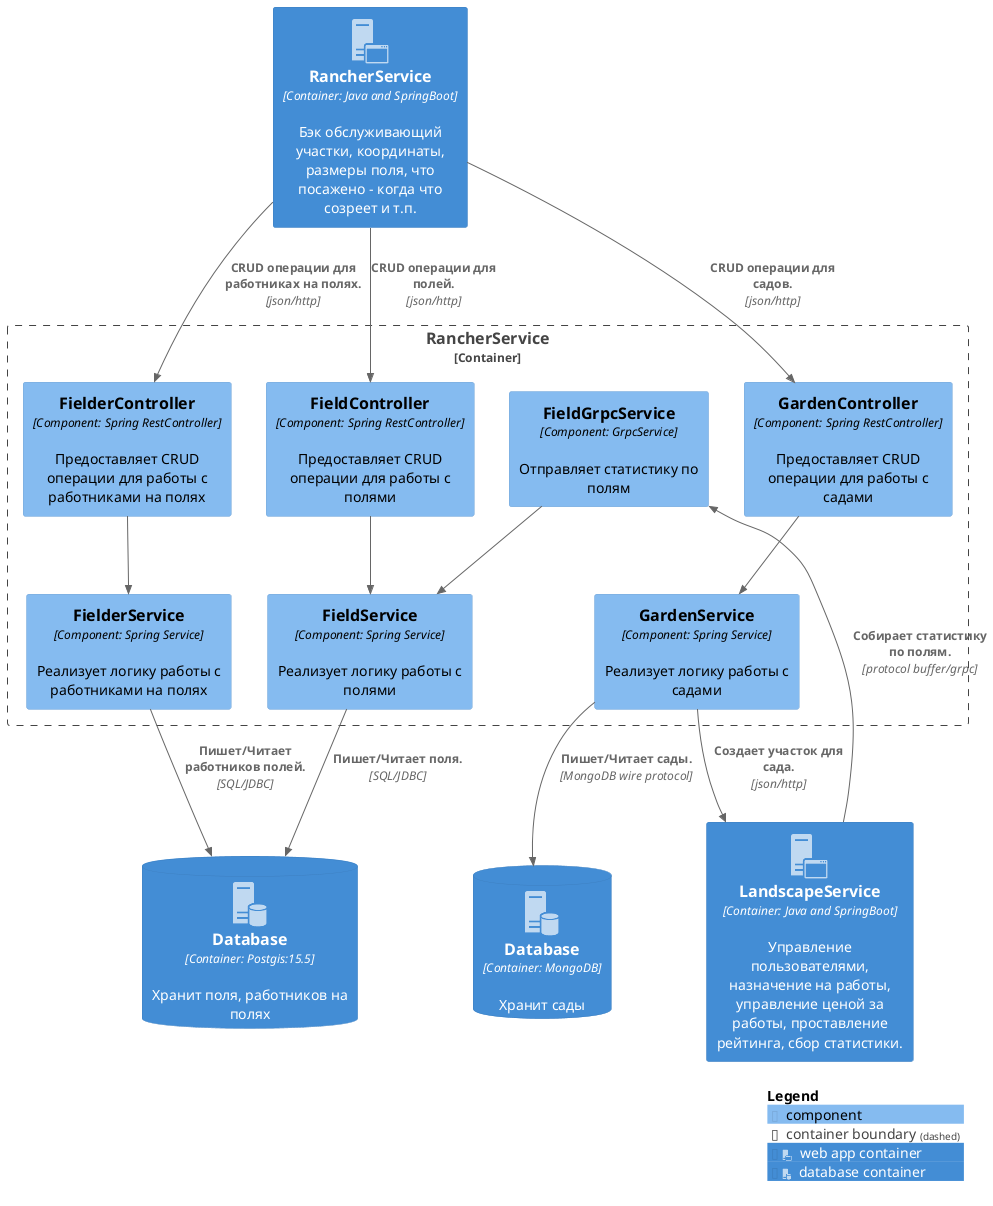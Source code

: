 @startuml Component
!include <C4/C4_Component>

!include <office/Servers/database_server>
!include <office/Servers/application_server>

AddContainerTag("webApp", $sprite="application_server", $legendText="web app container")
AddContainerTag("db", $sprite="database_server", $legendText="database container")

/'Services containers'/
Container(landscape_service, "LandscapeService", "Container: Java and SpringBoot", "Управление пользователями, назначение на работы, управление ценой за работы, проставление рейтинга, сбор статистики.", $tags="webApp")
Container(rancher_service, "RancherService", "Container: Java and SpringBoot", "Бэк обслуживающий участки, координаты, размеры поля, что посажено - когда что созреет и т.п.", $tags="webApp")

/'Create databases containers'/
ContainerDb(postgres, "Database", "Container: Postgis:15.5", "Хранит поля, работников на полях" ,$tags="db")
ContainerDb(mongo, "Database", "Container: MongoDB", "Хранит сады", $tags="db")

/'Create Rancher Service boundary'/
Container_Boundary(rancher, "RancherService") {
    Component(field_controller, "FieldController", "Component: Spring RestController", "Предоставляет CRUD операции для работы с полями")
    Component(field_service, "FieldService", "Component: Spring Service", "Реализует логику работы с полями")
    Component(field_grpc_service, "FieldGrpcService", "Component: GrpcService", "Отправляет статистику по полям")
    Component(fielder_controller, "FielderController", "Component: Spring RestController", "Предоставляет CRUD операции для работы с работниками на полях")
    Component(fielder_service, "FielderService", "Component: Spring Service", "Реализует логику работы с работниками на полях")
    Component(garden_controller, "GardenController", "Component: Spring RestController", "Предоставляет CRUD операции для работы с садами")
    Component(garden_service, "GardenService", "Component: Spring Service", "Реализует логику работы с садами")
}

/'Create relations between service and controllers'/
Rel(rancher_service, field_controller, "CRUD операции для полей.", "json/http")
Rel(rancher_service, fielder_controller, "CRUD операции для работниках на полях.", "json/http")
Rel(rancher_service, garden_controller, "CRUD операции для садов.", "json/http")

/'Create relations between controllers and services'/
Rel(field_controller, field_service, " ")
Rel(fielder_controller, fielder_service, " ")
Rel(garden_controller, garden_service, " ")

/'Create relations between grpc services and services'/
Rel(field_grpc_service, field_service, " ")

/'Create relations between services and repositories'/
Rel(field_service, postgres, "Пишет/Читает поля.", "SQL/JDBC")
Rel(fielder_service, postgres, "Пишет/Читает работников полей.", "SQL/JDBC")
Rel(garden_service, mongo, "Пишет/Читает сады.", "MongoDB wire protocol")

/'Create relations between containers'/
Rel(landscape_service, field_grpc_service, "Собирает статистику по полям.", "protocol buffer/grpc")
Rel(garden_service, landscape_service, "Создает участок для сада.", "json/http")

SHOW_LEGEND()

@enduml
